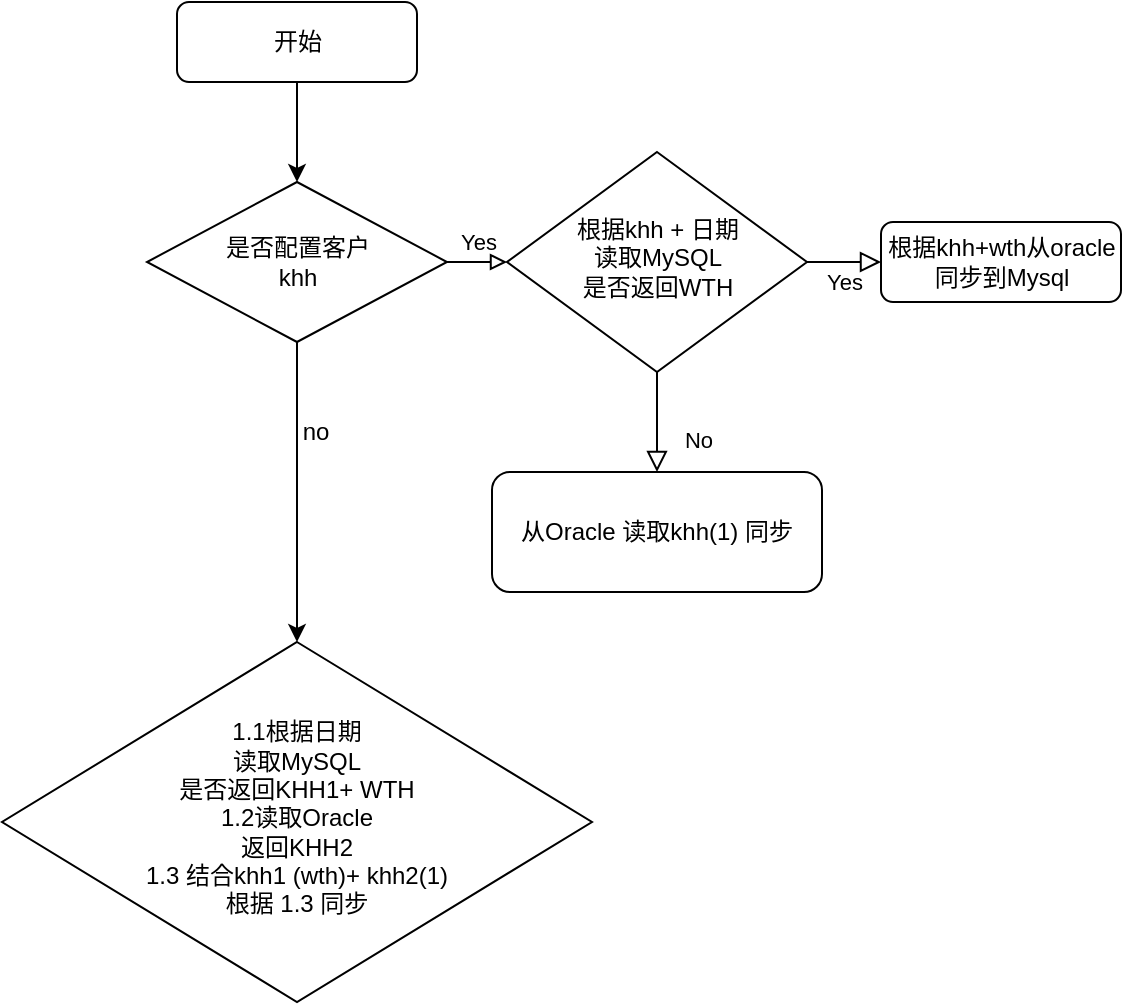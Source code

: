 <mxfile version="15.6.2" type="github">
  <diagram id="C5RBs43oDa-KdzZeNtuy" name="Page-1">
    <mxGraphModel dx="1422" dy="950" grid="1" gridSize="10" guides="1" tooltips="1" connect="1" arrows="1" fold="1" page="1" pageScale="1" pageWidth="827" pageHeight="1169" math="0" shadow="0">
      <root>
        <mxCell id="WIyWlLk6GJQsqaUBKTNV-0" />
        <mxCell id="WIyWlLk6GJQsqaUBKTNV-1" parent="WIyWlLk6GJQsqaUBKTNV-0" />
        <mxCell id="W7xjYRwC-Du2TRU0WcZi-11" value="" style="edgeStyle=orthogonalEdgeStyle;rounded=0;orthogonalLoop=1;jettySize=auto;html=1;" parent="WIyWlLk6GJQsqaUBKTNV-1" source="W7xjYRwC-Du2TRU0WcZi-9" target="W7xjYRwC-Du2TRU0WcZi-10" edge="1">
          <mxGeometry relative="1" as="geometry" />
        </mxCell>
        <mxCell id="W7xjYRwC-Du2TRU0WcZi-9" value="&lt;div&gt;开始&lt;/div&gt;" style="rounded=1;whiteSpace=wrap;html=1;" parent="WIyWlLk6GJQsqaUBKTNV-1" vertex="1">
          <mxGeometry x="207.5" y="90" width="120" height="40" as="geometry" />
        </mxCell>
        <mxCell id="W7xjYRwC-Du2TRU0WcZi-36" value="" style="edgeStyle=orthogonalEdgeStyle;rounded=0;orthogonalLoop=1;jettySize=auto;html=1;entryX=0.5;entryY=0;entryDx=0;entryDy=0;" parent="WIyWlLk6GJQsqaUBKTNV-1" source="W7xjYRwC-Du2TRU0WcZi-10" target="W7xjYRwC-Du2TRU0WcZi-39" edge="1">
          <mxGeometry relative="1" as="geometry">
            <mxPoint x="266.5" y="360" as="targetPoint" />
            <Array as="points" />
          </mxGeometry>
        </mxCell>
        <mxCell id="W7xjYRwC-Du2TRU0WcZi-10" value="&lt;div&gt;是否配置客户&lt;/div&gt;khh" style="rhombus;whiteSpace=wrap;html=1;" parent="WIyWlLk6GJQsqaUBKTNV-1" vertex="1">
          <mxGeometry x="192.5" y="180" width="150" height="80" as="geometry" />
        </mxCell>
        <mxCell id="W7xjYRwC-Du2TRU0WcZi-22" value="No" style="rounded=0;html=1;jettySize=auto;orthogonalLoop=1;fontSize=11;endArrow=block;endFill=0;endSize=8;strokeWidth=1;shadow=0;labelBackgroundColor=none;edgeStyle=orthogonalEdgeStyle;" parent="WIyWlLk6GJQsqaUBKTNV-1" source="W7xjYRwC-Du2TRU0WcZi-24" target="W7xjYRwC-Du2TRU0WcZi-25" edge="1">
          <mxGeometry x="0.333" y="20" relative="1" as="geometry">
            <mxPoint as="offset" />
          </mxGeometry>
        </mxCell>
        <mxCell id="W7xjYRwC-Du2TRU0WcZi-23" value="Yes" style="edgeStyle=orthogonalEdgeStyle;rounded=0;html=1;jettySize=auto;orthogonalLoop=1;fontSize=11;endArrow=block;endFill=0;endSize=8;strokeWidth=1;shadow=0;labelBackgroundColor=none;" parent="WIyWlLk6GJQsqaUBKTNV-1" source="W7xjYRwC-Du2TRU0WcZi-24" target="W7xjYRwC-Du2TRU0WcZi-26" edge="1">
          <mxGeometry y="10" relative="1" as="geometry">
            <mxPoint as="offset" />
          </mxGeometry>
        </mxCell>
        <mxCell id="W7xjYRwC-Du2TRU0WcZi-24" value="根据khh + 日期&lt;br&gt;&lt;div&gt;读取MySQL&lt;/div&gt;&lt;div&gt;是否返回WTH&lt;/div&gt;" style="rhombus;whiteSpace=wrap;html=1;shadow=0;fontFamily=Helvetica;fontSize=12;align=center;strokeWidth=1;spacing=6;spacingTop=-4;" parent="WIyWlLk6GJQsqaUBKTNV-1" vertex="1">
          <mxGeometry x="372.5" y="165" width="150" height="110" as="geometry" />
        </mxCell>
        <mxCell id="W7xjYRwC-Du2TRU0WcZi-25" value="从Oracle 读取khh(1) 同步" style="rounded=1;whiteSpace=wrap;html=1;fontSize=12;glass=0;strokeWidth=1;shadow=0;" parent="WIyWlLk6GJQsqaUBKTNV-1" vertex="1">
          <mxGeometry x="365" y="325" width="165" height="60" as="geometry" />
        </mxCell>
        <mxCell id="W7xjYRwC-Du2TRU0WcZi-26" value="根据khh+wth从oracle同步到Mysql" style="rounded=1;whiteSpace=wrap;html=1;fontSize=12;glass=0;strokeWidth=1;shadow=0;" parent="WIyWlLk6GJQsqaUBKTNV-1" vertex="1">
          <mxGeometry x="559.5" y="200" width="120" height="40" as="geometry" />
        </mxCell>
        <mxCell id="W7xjYRwC-Du2TRU0WcZi-29" value="Yes" style="edgeStyle=orthogonalEdgeStyle;rounded=0;html=1;jettySize=auto;orthogonalLoop=1;fontSize=11;endArrow=block;endFill=0;strokeWidth=1;shadow=0;labelBackgroundColor=none;exitX=1;exitY=0.5;exitDx=0;exitDy=0;entryX=0;entryY=0.5;entryDx=0;entryDy=0;" parent="WIyWlLk6GJQsqaUBKTNV-1" source="W7xjYRwC-Du2TRU0WcZi-10" target="W7xjYRwC-Du2TRU0WcZi-24" edge="1">
          <mxGeometry y="10" relative="1" as="geometry">
            <mxPoint as="offset" />
            <mxPoint x="522.5" y="225" as="sourcePoint" />
            <mxPoint x="372.5" y="220" as="targetPoint" />
            <Array as="points" />
          </mxGeometry>
        </mxCell>
        <mxCell id="W7xjYRwC-Du2TRU0WcZi-37" value="no" style="text;html=1;strokeColor=none;fillColor=none;align=center;verticalAlign=middle;whiteSpace=wrap;rounded=0;" parent="WIyWlLk6GJQsqaUBKTNV-1" vertex="1">
          <mxGeometry x="246.5" y="290" width="60" height="30" as="geometry" />
        </mxCell>
        <mxCell id="W7xjYRwC-Du2TRU0WcZi-39" value="1.1根据日期&lt;br&gt;&lt;div&gt;读取MySQL&lt;/div&gt;&lt;div&gt;是否返回KHH1+ WTH&lt;br&gt;&lt;/div&gt;&lt;div&gt;1.2读取Oracle&lt;br&gt;返回KHH2&lt;/div&gt;&lt;div&gt;1.3 结合khh1 (wth)+ khh2(1)&lt;br&gt;根据 1.3 同步&lt;br&gt;&lt;/div&gt;" style="rhombus;whiteSpace=wrap;html=1;shadow=0;fontFamily=Helvetica;fontSize=12;align=center;strokeWidth=1;spacing=6;spacingTop=-4;" parent="WIyWlLk6GJQsqaUBKTNV-1" vertex="1">
          <mxGeometry x="120" y="410" width="295" height="180" as="geometry" />
        </mxCell>
      </root>
    </mxGraphModel>
  </diagram>
</mxfile>

